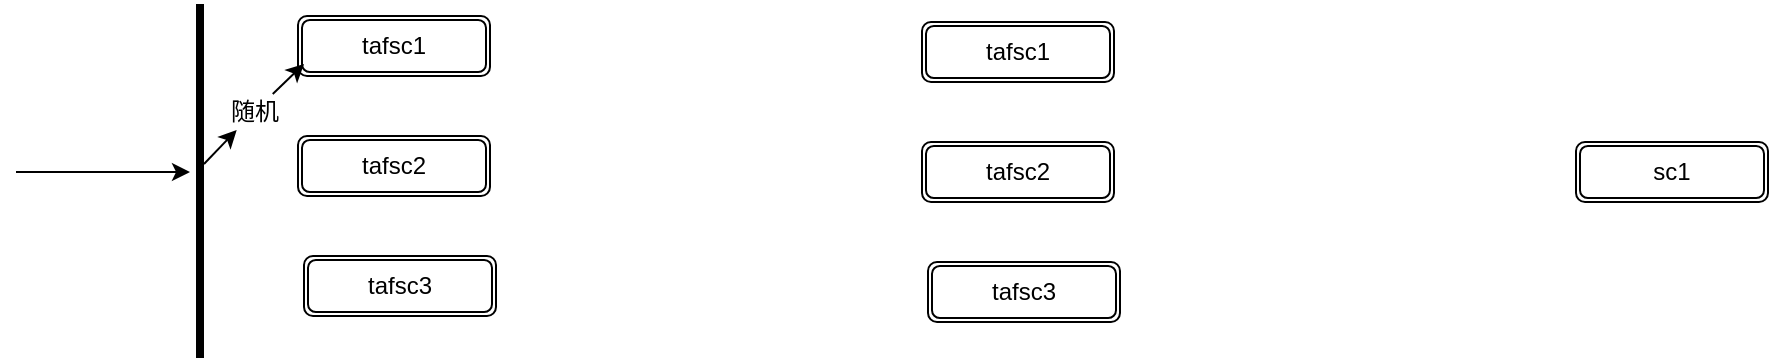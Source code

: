<mxfile version="14.4.3" type="github"><diagram id="-bP3XhjUXyilaQhWAgKb" name="Page-1"><mxGraphModel dx="1422" dy="706" grid="1" gridSize="3" guides="1" tooltips="1" connect="1" arrows="1" fold="1" page="1" pageScale="1" pageWidth="1169" pageHeight="1654" math="0" shadow="0"><root><mxCell id="0"/><mxCell id="1" parent="0"/><mxCell id="8dekluOhMgX2cntVKTaH-1" value="" style="line;strokeWidth=4;direction=south;html=1;perimeter=backbonePerimeter;points=[];outlineConnect=0;" vertex="1" parent="1"><mxGeometry x="168" y="339" width="10" height="177" as="geometry"/></mxCell><mxCell id="8dekluOhMgX2cntVKTaH-2" value="tafsc1" style="shape=ext;double=1;rounded=1;whiteSpace=wrap;html=1;" vertex="1" parent="1"><mxGeometry x="222" y="345" width="96" height="30" as="geometry"/></mxCell><mxCell id="8dekluOhMgX2cntVKTaH-3" value="tafsc2" style="shape=ext;double=1;rounded=1;whiteSpace=wrap;html=1;" vertex="1" parent="1"><mxGeometry x="222" y="405" width="96" height="30" as="geometry"/></mxCell><mxCell id="8dekluOhMgX2cntVKTaH-4" value="tafsc3" style="shape=ext;double=1;rounded=1;whiteSpace=wrap;html=1;" vertex="1" parent="1"><mxGeometry x="225" y="465" width="96" height="30" as="geometry"/></mxCell><mxCell id="8dekluOhMgX2cntVKTaH-5" value="" style="endArrow=classic;html=1;" edge="1" parent="1"><mxGeometry width="50" height="50" relative="1" as="geometry"><mxPoint x="81" y="423" as="sourcePoint"/><mxPoint x="168" y="423" as="targetPoint"/></mxGeometry></mxCell><mxCell id="8dekluOhMgX2cntVKTaH-6" value="" style="endArrow=classic;html=1;" edge="1" parent="1" source="8dekluOhMgX2cntVKTaH-7"><mxGeometry width="50" height="50" relative="1" as="geometry"><mxPoint x="175" y="419" as="sourcePoint"/><mxPoint x="225" y="369" as="targetPoint"/></mxGeometry></mxCell><mxCell id="8dekluOhMgX2cntVKTaH-7" value="随机" style="text;html=1;align=center;verticalAlign=middle;resizable=0;points=[];autosize=1;" vertex="1" parent="1"><mxGeometry x="182" y="384" width="36" height="18" as="geometry"/></mxCell><mxCell id="8dekluOhMgX2cntVKTaH-8" value="" style="endArrow=classic;html=1;" edge="1" parent="1" target="8dekluOhMgX2cntVKTaH-7"><mxGeometry width="50" height="50" relative="1" as="geometry"><mxPoint x="175" y="419" as="sourcePoint"/><mxPoint x="225" y="369" as="targetPoint"/></mxGeometry></mxCell><mxCell id="8dekluOhMgX2cntVKTaH-9" value="tafsc1" style="shape=ext;double=1;rounded=1;whiteSpace=wrap;html=1;" vertex="1" parent="1"><mxGeometry x="534" y="348" width="96" height="30" as="geometry"/></mxCell><mxCell id="8dekluOhMgX2cntVKTaH-10" value="tafsc2" style="shape=ext;double=1;rounded=1;whiteSpace=wrap;html=1;" vertex="1" parent="1"><mxGeometry x="534" y="408" width="96" height="30" as="geometry"/></mxCell><mxCell id="8dekluOhMgX2cntVKTaH-11" value="tafsc3" style="shape=ext;double=1;rounded=1;whiteSpace=wrap;html=1;" vertex="1" parent="1"><mxGeometry x="537" y="468" width="96" height="30" as="geometry"/></mxCell><mxCell id="8dekluOhMgX2cntVKTaH-12" value="sc1" style="shape=ext;double=1;rounded=1;whiteSpace=wrap;html=1;" vertex="1" parent="1"><mxGeometry x="861" y="408" width="96" height="30" as="geometry"/></mxCell></root></mxGraphModel></diagram></mxfile>